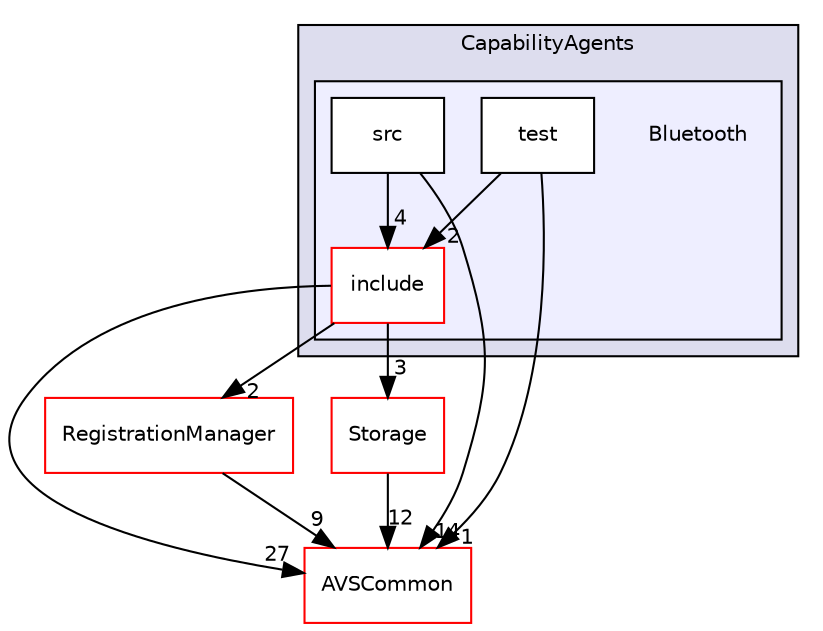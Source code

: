 digraph "/workplace/avs-device-sdk/CapabilityAgents/Bluetooth" {
  compound=true
  node [ fontsize="10", fontname="Helvetica"];
  edge [ labelfontsize="10", labelfontname="Helvetica"];
  subgraph clusterdir_7cf910bd1d7603f12ef47ff650cec893 {
    graph [ bgcolor="#ddddee", pencolor="black", label="CapabilityAgents" fontname="Helvetica", fontsize="10", URL="dir_7cf910bd1d7603f12ef47ff650cec893.html"]
  subgraph clusterdir_2fa9f33c88ab044378089e969c1a626c {
    graph [ bgcolor="#eeeeff", pencolor="black", label="" URL="dir_2fa9f33c88ab044378089e969c1a626c.html"];
    dir_2fa9f33c88ab044378089e969c1a626c [shape=plaintext label="Bluetooth"];
    dir_d3b0a340b0e73c93d97aa769524dbb98 [shape=box label="include" color="red" fillcolor="white" style="filled" URL="dir_d3b0a340b0e73c93d97aa769524dbb98.html"];
    dir_c8f1ca8835d12423fce6b5ea6b441cc2 [shape=box label="src" color="black" fillcolor="white" style="filled" URL="dir_c8f1ca8835d12423fce6b5ea6b441cc2.html"];
    dir_bfe876b049f2a0e737cbdacf08ca09d9 [shape=box label="test" color="black" fillcolor="white" style="filled" URL="dir_bfe876b049f2a0e737cbdacf08ca09d9.html"];
  }
  }
  dir_d29c5f5a2915d6c5388c9daae4f109c7 [shape=box label="Storage" fillcolor="white" style="filled" color="red" URL="dir_d29c5f5a2915d6c5388c9daae4f109c7.html"];
  dir_13e65effb2bde530b17b3d5eefcd0266 [shape=box label="AVSCommon" fillcolor="white" style="filled" color="red" URL="dir_13e65effb2bde530b17b3d5eefcd0266.html"];
  dir_b14333b5607b47fe7356eaa790107bd3 [shape=box label="RegistrationManager" fillcolor="white" style="filled" color="red" URL="dir_b14333b5607b47fe7356eaa790107bd3.html"];
  dir_d3b0a340b0e73c93d97aa769524dbb98->dir_d29c5f5a2915d6c5388c9daae4f109c7 [headlabel="3", labeldistance=1.5 headhref="dir_000149_000302.html"];
  dir_d3b0a340b0e73c93d97aa769524dbb98->dir_13e65effb2bde530b17b3d5eefcd0266 [headlabel="27", labeldistance=1.5 headhref="dir_000149_000015.html"];
  dir_d3b0a340b0e73c93d97aa769524dbb98->dir_b14333b5607b47fe7356eaa790107bd3 [headlabel="2", labeldistance=1.5 headhref="dir_000149_000271.html"];
  dir_c8f1ca8835d12423fce6b5ea6b441cc2->dir_d3b0a340b0e73c93d97aa769524dbb98 [headlabel="4", labeldistance=1.5 headhref="dir_000151_000149.html"];
  dir_c8f1ca8835d12423fce6b5ea6b441cc2->dir_13e65effb2bde530b17b3d5eefcd0266 [headlabel="14", labeldistance=1.5 headhref="dir_000151_000015.html"];
  dir_d29c5f5a2915d6c5388c9daae4f109c7->dir_13e65effb2bde530b17b3d5eefcd0266 [headlabel="12", labeldistance=1.5 headhref="dir_000302_000015.html"];
  dir_b14333b5607b47fe7356eaa790107bd3->dir_13e65effb2bde530b17b3d5eefcd0266 [headlabel="9", labeldistance=1.5 headhref="dir_000271_000015.html"];
  dir_bfe876b049f2a0e737cbdacf08ca09d9->dir_d3b0a340b0e73c93d97aa769524dbb98 [headlabel="2", labeldistance=1.5 headhref="dir_000152_000149.html"];
  dir_bfe876b049f2a0e737cbdacf08ca09d9->dir_13e65effb2bde530b17b3d5eefcd0266 [headlabel="1", labeldistance=1.5 headhref="dir_000152_000015.html"];
}
